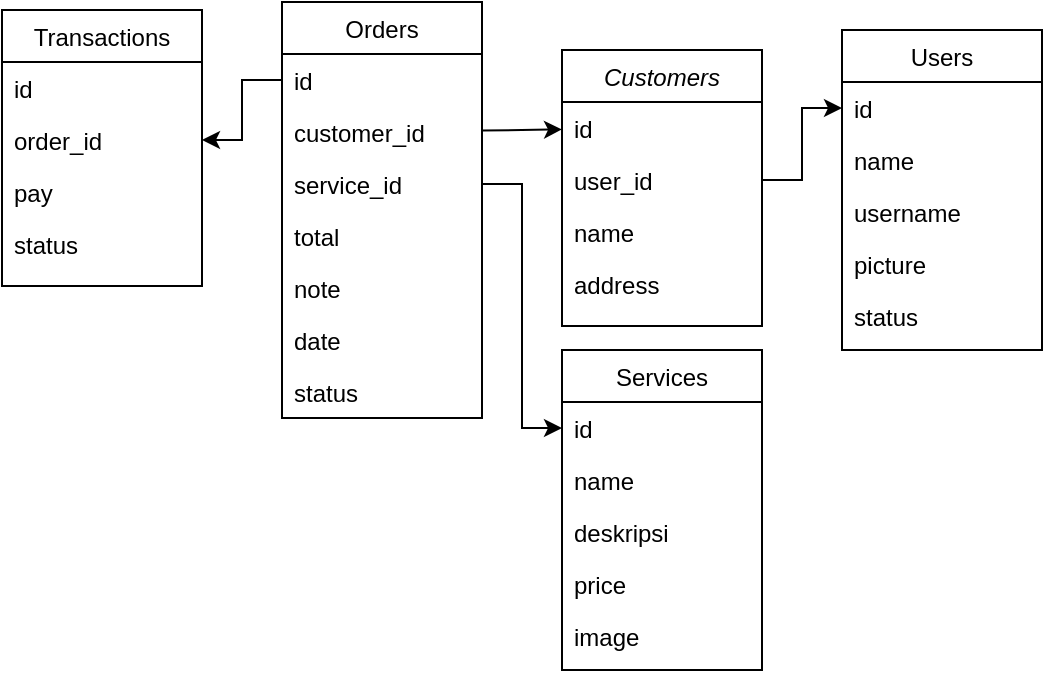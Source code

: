 <mxfile version="26.0.4" pages="2">
  <diagram id="C5RBs43oDa-KdzZeNtuy" name="CLASS DIAGRAM">
    <mxGraphModel dx="794" dy="493" grid="1" gridSize="10" guides="1" tooltips="1" connect="1" arrows="1" fold="1" page="1" pageScale="1" pageWidth="827" pageHeight="1169" math="0" shadow="0">
      <root>
        <mxCell id="WIyWlLk6GJQsqaUBKTNV-0" />
        <mxCell id="WIyWlLk6GJQsqaUBKTNV-1" parent="WIyWlLk6GJQsqaUBKTNV-0" />
        <mxCell id="zkfFHV4jXpPFQw0GAbJ--0" value="Customers" style="swimlane;fontStyle=2;align=center;verticalAlign=top;childLayout=stackLayout;horizontal=1;startSize=26;horizontalStack=0;resizeParent=1;resizeLast=0;collapsible=1;marginBottom=0;rounded=0;shadow=0;strokeWidth=1;" parent="WIyWlLk6GJQsqaUBKTNV-1" vertex="1">
          <mxGeometry x="400" y="160" width="100" height="138" as="geometry">
            <mxRectangle x="230" y="140" width="160" height="26" as="alternateBounds" />
          </mxGeometry>
        </mxCell>
        <mxCell id="zkfFHV4jXpPFQw0GAbJ--1" value="id" style="text;align=left;verticalAlign=top;spacingLeft=4;spacingRight=4;overflow=hidden;rotatable=0;points=[[0,0.5],[1,0.5]];portConstraint=eastwest;" parent="zkfFHV4jXpPFQw0GAbJ--0" vertex="1">
          <mxGeometry y="26" width="100" height="26" as="geometry" />
        </mxCell>
        <mxCell id="zkfFHV4jXpPFQw0GAbJ--2" value="user_id" style="text;align=left;verticalAlign=top;spacingLeft=4;spacingRight=4;overflow=hidden;rotatable=0;points=[[0,0.5],[1,0.5]];portConstraint=eastwest;rounded=0;shadow=0;html=0;" parent="zkfFHV4jXpPFQw0GAbJ--0" vertex="1">
          <mxGeometry y="52" width="100" height="26" as="geometry" />
        </mxCell>
        <mxCell id="zkfFHV4jXpPFQw0GAbJ--3" value="name" style="text;align=left;verticalAlign=top;spacingLeft=4;spacingRight=4;overflow=hidden;rotatable=0;points=[[0,0.5],[1,0.5]];portConstraint=eastwest;rounded=0;shadow=0;html=0;" parent="zkfFHV4jXpPFQw0GAbJ--0" vertex="1">
          <mxGeometry y="78" width="100" height="26" as="geometry" />
        </mxCell>
        <mxCell id="z7YSH9k022MTFO8p_g61-16" value="address" style="text;align=left;verticalAlign=top;spacingLeft=4;spacingRight=4;overflow=hidden;rotatable=0;points=[[0,0.5],[1,0.5]];portConstraint=eastwest;rounded=0;shadow=0;html=0;" vertex="1" parent="zkfFHV4jXpPFQw0GAbJ--0">
          <mxGeometry y="104" width="100" height="26" as="geometry" />
        </mxCell>
        <mxCell id="zkfFHV4jXpPFQw0GAbJ--6" value="Transactions" style="swimlane;fontStyle=0;align=center;verticalAlign=top;childLayout=stackLayout;horizontal=1;startSize=26;horizontalStack=0;resizeParent=1;resizeLast=0;collapsible=1;marginBottom=0;rounded=0;shadow=0;strokeWidth=1;" parent="WIyWlLk6GJQsqaUBKTNV-1" vertex="1">
          <mxGeometry x="120" y="140" width="100" height="138" as="geometry">
            <mxRectangle x="130" y="380" width="160" height="26" as="alternateBounds" />
          </mxGeometry>
        </mxCell>
        <mxCell id="zkfFHV4jXpPFQw0GAbJ--7" value="id" style="text;align=left;verticalAlign=top;spacingLeft=4;spacingRight=4;overflow=hidden;rotatable=0;points=[[0,0.5],[1,0.5]];portConstraint=eastwest;" parent="zkfFHV4jXpPFQw0GAbJ--6" vertex="1">
          <mxGeometry y="26" width="100" height="26" as="geometry" />
        </mxCell>
        <mxCell id="zkfFHV4jXpPFQw0GAbJ--8" value="order_id" style="text;align=left;verticalAlign=top;spacingLeft=4;spacingRight=4;overflow=hidden;rotatable=0;points=[[0,0.5],[1,0.5]];portConstraint=eastwest;rounded=0;shadow=0;html=0;" parent="zkfFHV4jXpPFQw0GAbJ--6" vertex="1">
          <mxGeometry y="52" width="100" height="26" as="geometry" />
        </mxCell>
        <mxCell id="z7YSH9k022MTFO8p_g61-9" value="pay" style="text;align=left;verticalAlign=top;spacingLeft=4;spacingRight=4;overflow=hidden;rotatable=0;points=[[0,0.5],[1,0.5]];portConstraint=eastwest;rounded=0;shadow=0;html=0;" vertex="1" parent="zkfFHV4jXpPFQw0GAbJ--6">
          <mxGeometry y="78" width="100" height="26" as="geometry" />
        </mxCell>
        <mxCell id="z7YSH9k022MTFO8p_g61-10" value="status" style="text;align=left;verticalAlign=top;spacingLeft=4;spacingRight=4;overflow=hidden;rotatable=0;points=[[0,0.5],[1,0.5]];portConstraint=eastwest;rounded=0;shadow=0;html=0;" vertex="1" parent="zkfFHV4jXpPFQw0GAbJ--6">
          <mxGeometry y="104" width="100" height="26" as="geometry" />
        </mxCell>
        <mxCell id="zkfFHV4jXpPFQw0GAbJ--13" value="Users" style="swimlane;fontStyle=0;align=center;verticalAlign=top;childLayout=stackLayout;horizontal=1;startSize=26;horizontalStack=0;resizeParent=1;resizeLast=0;collapsible=1;marginBottom=0;rounded=0;shadow=0;strokeWidth=1;" parent="WIyWlLk6GJQsqaUBKTNV-1" vertex="1">
          <mxGeometry x="540" y="150" width="100" height="160" as="geometry">
            <mxRectangle x="340" y="380" width="170" height="26" as="alternateBounds" />
          </mxGeometry>
        </mxCell>
        <mxCell id="zkfFHV4jXpPFQw0GAbJ--14" value="id" style="text;align=left;verticalAlign=top;spacingLeft=4;spacingRight=4;overflow=hidden;rotatable=0;points=[[0,0.5],[1,0.5]];portConstraint=eastwest;" parent="zkfFHV4jXpPFQw0GAbJ--13" vertex="1">
          <mxGeometry y="26" width="100" height="26" as="geometry" />
        </mxCell>
        <mxCell id="z7YSH9k022MTFO8p_g61-4" value="name&#xa;&#xa;" style="text;align=left;verticalAlign=top;spacingLeft=4;spacingRight=4;overflow=hidden;rotatable=0;points=[[0,0.5],[1,0.5]];portConstraint=eastwest;" vertex="1" parent="zkfFHV4jXpPFQw0GAbJ--13">
          <mxGeometry y="52" width="100" height="26" as="geometry" />
        </mxCell>
        <mxCell id="z7YSH9k022MTFO8p_g61-5" value="username" style="text;align=left;verticalAlign=top;spacingLeft=4;spacingRight=4;overflow=hidden;rotatable=0;points=[[0,0.5],[1,0.5]];portConstraint=eastwest;" vertex="1" parent="zkfFHV4jXpPFQw0GAbJ--13">
          <mxGeometry y="78" width="100" height="26" as="geometry" />
        </mxCell>
        <mxCell id="z7YSH9k022MTFO8p_g61-6" value="picture" style="text;align=left;verticalAlign=top;spacingLeft=4;spacingRight=4;overflow=hidden;rotatable=0;points=[[0,0.5],[1,0.5]];portConstraint=eastwest;" vertex="1" parent="zkfFHV4jXpPFQw0GAbJ--13">
          <mxGeometry y="104" width="100" height="26" as="geometry" />
        </mxCell>
        <mxCell id="z7YSH9k022MTFO8p_g61-7" value="status" style="text;align=left;verticalAlign=top;spacingLeft=4;spacingRight=4;overflow=hidden;rotatable=0;points=[[0,0.5],[1,0.5]];portConstraint=eastwest;" vertex="1" parent="zkfFHV4jXpPFQw0GAbJ--13">
          <mxGeometry y="130" width="100" height="26" as="geometry" />
        </mxCell>
        <mxCell id="zkfFHV4jXpPFQw0GAbJ--17" value="Services" style="swimlane;fontStyle=0;align=center;verticalAlign=top;childLayout=stackLayout;horizontal=1;startSize=26;horizontalStack=0;resizeParent=1;resizeLast=0;collapsible=1;marginBottom=0;rounded=0;shadow=0;strokeWidth=1;" parent="WIyWlLk6GJQsqaUBKTNV-1" vertex="1">
          <mxGeometry x="400" y="310" width="100" height="160" as="geometry">
            <mxRectangle x="550" y="140" width="160" height="26" as="alternateBounds" />
          </mxGeometry>
        </mxCell>
        <mxCell id="zkfFHV4jXpPFQw0GAbJ--18" value="id" style="text;align=left;verticalAlign=top;spacingLeft=4;spacingRight=4;overflow=hidden;rotatable=0;points=[[0,0.5],[1,0.5]];portConstraint=eastwest;" parent="zkfFHV4jXpPFQw0GAbJ--17" vertex="1">
          <mxGeometry y="26" width="100" height="26" as="geometry" />
        </mxCell>
        <mxCell id="zkfFHV4jXpPFQw0GAbJ--19" value="name" style="text;align=left;verticalAlign=top;spacingLeft=4;spacingRight=4;overflow=hidden;rotatable=0;points=[[0,0.5],[1,0.5]];portConstraint=eastwest;rounded=0;shadow=0;html=0;" parent="zkfFHV4jXpPFQw0GAbJ--17" vertex="1">
          <mxGeometry y="52" width="100" height="26" as="geometry" />
        </mxCell>
        <mxCell id="zkfFHV4jXpPFQw0GAbJ--20" value="deskripsi" style="text;align=left;verticalAlign=top;spacingLeft=4;spacingRight=4;overflow=hidden;rotatable=0;points=[[0,0.5],[1,0.5]];portConstraint=eastwest;rounded=0;shadow=0;html=0;" parent="zkfFHV4jXpPFQw0GAbJ--17" vertex="1">
          <mxGeometry y="78" width="100" height="26" as="geometry" />
        </mxCell>
        <mxCell id="zkfFHV4jXpPFQw0GAbJ--21" value="price" style="text;align=left;verticalAlign=top;spacingLeft=4;spacingRight=4;overflow=hidden;rotatable=0;points=[[0,0.5],[1,0.5]];portConstraint=eastwest;rounded=0;shadow=0;html=0;" parent="zkfFHV4jXpPFQw0GAbJ--17" vertex="1">
          <mxGeometry y="104" width="100" height="26" as="geometry" />
        </mxCell>
        <mxCell id="zkfFHV4jXpPFQw0GAbJ--22" value="image" style="text;align=left;verticalAlign=top;spacingLeft=4;spacingRight=4;overflow=hidden;rotatable=0;points=[[0,0.5],[1,0.5]];portConstraint=eastwest;rounded=0;shadow=0;html=0;" parent="zkfFHV4jXpPFQw0GAbJ--17" vertex="1">
          <mxGeometry y="130" width="100" height="26" as="geometry" />
        </mxCell>
        <mxCell id="z7YSH9k022MTFO8p_g61-0" value="Orders" style="swimlane;fontStyle=0;align=center;verticalAlign=top;childLayout=stackLayout;horizontal=1;startSize=26;horizontalStack=0;resizeParent=1;resizeLast=0;collapsible=1;marginBottom=0;rounded=0;shadow=0;strokeWidth=1;" vertex="1" parent="WIyWlLk6GJQsqaUBKTNV-1">
          <mxGeometry x="260" y="136" width="100" height="208" as="geometry">
            <mxRectangle x="130" y="380" width="160" height="26" as="alternateBounds" />
          </mxGeometry>
        </mxCell>
        <mxCell id="z7YSH9k022MTFO8p_g61-1" value="id" style="text;align=left;verticalAlign=top;spacingLeft=4;spacingRight=4;overflow=hidden;rotatable=0;points=[[0,0.5],[1,0.5]];portConstraint=eastwest;" vertex="1" parent="z7YSH9k022MTFO8p_g61-0">
          <mxGeometry y="26" width="100" height="26" as="geometry" />
        </mxCell>
        <mxCell id="z7YSH9k022MTFO8p_g61-2" value="customer_id" style="text;align=left;verticalAlign=top;spacingLeft=4;spacingRight=4;overflow=hidden;rotatable=0;points=[[0,0.5],[1,0.5]];portConstraint=eastwest;rounded=0;shadow=0;html=0;" vertex="1" parent="z7YSH9k022MTFO8p_g61-0">
          <mxGeometry y="52" width="100" height="26" as="geometry" />
        </mxCell>
        <mxCell id="z7YSH9k022MTFO8p_g61-11" value="service_id" style="text;align=left;verticalAlign=top;spacingLeft=4;spacingRight=4;overflow=hidden;rotatable=0;points=[[0,0.5],[1,0.5]];portConstraint=eastwest;rounded=0;shadow=0;html=0;" vertex="1" parent="z7YSH9k022MTFO8p_g61-0">
          <mxGeometry y="78" width="100" height="26" as="geometry" />
        </mxCell>
        <mxCell id="z7YSH9k022MTFO8p_g61-12" value="total" style="text;align=left;verticalAlign=top;spacingLeft=4;spacingRight=4;overflow=hidden;rotatable=0;points=[[0,0.5],[1,0.5]];portConstraint=eastwest;rounded=0;shadow=0;html=0;" vertex="1" parent="z7YSH9k022MTFO8p_g61-0">
          <mxGeometry y="104" width="100" height="26" as="geometry" />
        </mxCell>
        <mxCell id="z7YSH9k022MTFO8p_g61-13" value="note" style="text;align=left;verticalAlign=top;spacingLeft=4;spacingRight=4;overflow=hidden;rotatable=0;points=[[0,0.5],[1,0.5]];portConstraint=eastwest;rounded=0;shadow=0;html=0;" vertex="1" parent="z7YSH9k022MTFO8p_g61-0">
          <mxGeometry y="130" width="100" height="26" as="geometry" />
        </mxCell>
        <mxCell id="z7YSH9k022MTFO8p_g61-14" value="date" style="text;align=left;verticalAlign=top;spacingLeft=4;spacingRight=4;overflow=hidden;rotatable=0;points=[[0,0.5],[1,0.5]];portConstraint=eastwest;rounded=0;shadow=0;html=0;" vertex="1" parent="z7YSH9k022MTFO8p_g61-0">
          <mxGeometry y="156" width="100" height="26" as="geometry" />
        </mxCell>
        <mxCell id="z7YSH9k022MTFO8p_g61-15" value="status" style="text;align=left;verticalAlign=top;spacingLeft=4;spacingRight=4;overflow=hidden;rotatable=0;points=[[0,0.5],[1,0.5]];portConstraint=eastwest;rounded=0;shadow=0;html=0;" vertex="1" parent="z7YSH9k022MTFO8p_g61-0">
          <mxGeometry y="182" width="100" height="26" as="geometry" />
        </mxCell>
        <mxCell id="z7YSH9k022MTFO8p_g61-17" style="edgeStyle=none;rounded=0;orthogonalLoop=1;jettySize=auto;html=1;" edge="1" parent="WIyWlLk6GJQsqaUBKTNV-1" source="z7YSH9k022MTFO8p_g61-2" target="zkfFHV4jXpPFQw0GAbJ--1">
          <mxGeometry relative="1" as="geometry" />
        </mxCell>
        <mxCell id="z7YSH9k022MTFO8p_g61-18" style="edgeStyle=orthogonalEdgeStyle;rounded=0;orthogonalLoop=1;jettySize=auto;html=1;entryX=0;entryY=0.5;entryDx=0;entryDy=0;" edge="1" parent="WIyWlLk6GJQsqaUBKTNV-1" source="z7YSH9k022MTFO8p_g61-11" target="zkfFHV4jXpPFQw0GAbJ--18">
          <mxGeometry relative="1" as="geometry" />
        </mxCell>
        <mxCell id="z7YSH9k022MTFO8p_g61-19" style="edgeStyle=orthogonalEdgeStyle;rounded=0;orthogonalLoop=1;jettySize=auto;html=1;" edge="1" parent="WIyWlLk6GJQsqaUBKTNV-1" source="z7YSH9k022MTFO8p_g61-1" target="zkfFHV4jXpPFQw0GAbJ--8">
          <mxGeometry relative="1" as="geometry" />
        </mxCell>
        <mxCell id="z7YSH9k022MTFO8p_g61-20" style="edgeStyle=orthogonalEdgeStyle;rounded=0;orthogonalLoop=1;jettySize=auto;html=1;" edge="1" parent="WIyWlLk6GJQsqaUBKTNV-1" source="zkfFHV4jXpPFQw0GAbJ--2" target="zkfFHV4jXpPFQw0GAbJ--14">
          <mxGeometry relative="1" as="geometry" />
        </mxCell>
      </root>
    </mxGraphModel>
  </diagram>
  <diagram id="wQ_puSfJXzHrjHHQynGE" name="USECASE">
    <mxGraphModel dx="794" dy="493" grid="1" gridSize="10" guides="1" tooltips="1" connect="1" arrows="1" fold="1" page="1" pageScale="1" pageWidth="827" pageHeight="1169" math="0" shadow="0">
      <root>
        <mxCell id="0" />
        <mxCell id="1" parent="0" />
        <mxCell id="zNf-LVaNChM_SezOtGQt-6" value="Data Pelanggan" style="ellipse;whiteSpace=wrap;html=1;" parent="1" vertex="1">
          <mxGeometry x="283" y="110" width="80" height="40" as="geometry" />
        </mxCell>
        <mxCell id="zNf-LVaNChM_SezOtGQt-7" value="Data Layanan" style="ellipse;whiteSpace=wrap;html=1;" parent="1" vertex="1">
          <mxGeometry x="283" y="160" width="80" height="40" as="geometry" />
        </mxCell>
        <mxCell id="zNf-LVaNChM_SezOtGQt-8" value="Data Pemesanan&lt;span style=&quot;color: rgba(0, 0, 0, 0); font-family: monospace; font-size: 0px; text-align: start; text-wrap: nowrap;&quot;&gt;%3CmxGraphModel%3E%3Croot%3E%3CmxCell%20id%3D%220%22%2F%3E%3CmxCell%20id%3D%221%22%20parent%3D%220%22%2F%3E%3CmxCell%20id%3D%222%22%20value%3D%22Pesan%20Services%22%20style%3D%22ellipse%3BwhiteSpace%3Dwrap%3Bhtml%3D1%3B%22%20vertex%3D%221%22%20parent%3D%221%22%3E%3CmxGeometry%20x%3D%22470%22%20y%3D%22220%22%20width%3D%2281%22%20height%3D%2240%22%20as%3D%22geometry%22%2F%3E%3C%2FmxCell%3E%3C%2Froot%3E%3C%2FmxGraphModel%3E&lt;/span&gt;" style="ellipse;whiteSpace=wrap;html=1;" parent="1" vertex="1">
          <mxGeometry x="283" y="210" width="80" height="40" as="geometry" />
        </mxCell>
        <mxCell id="zNf-LVaNChM_SezOtGQt-14" value="Data Transaksi" style="ellipse;whiteSpace=wrap;html=1;" parent="1" vertex="1">
          <mxGeometry x="283" y="260" width="80" height="40" as="geometry" />
        </mxCell>
        <mxCell id="zNf-LVaNChM_SezOtGQt-15" value="Data Laporan" style="ellipse;whiteSpace=wrap;html=1;" parent="1" vertex="1">
          <mxGeometry x="283" y="360" width="80" height="40" as="geometry" />
        </mxCell>
        <mxCell id="zNf-LVaNChM_SezOtGQt-16" value="Data Services" style="ellipse;whiteSpace=wrap;html=1;" parent="1" vertex="1">
          <mxGeometry x="283" y="310" width="80" height="40" as="geometry" />
        </mxCell>
        <mxCell id="zNf-LVaNChM_SezOtGQt-17" value="Data Users" style="ellipse;whiteSpace=wrap;html=1;" parent="1" vertex="1">
          <mxGeometry x="283" y="410" width="80" height="40" as="geometry" />
        </mxCell>
        <mxCell id="zNf-LVaNChM_SezOtGQt-27" style="rounded=0;orthogonalLoop=1;jettySize=auto;html=1;entryX=0;entryY=0.5;entryDx=0;entryDy=0;" parent="1" source="zNf-LVaNChM_SezOtGQt-1" target="zNf-LVaNChM_SezOtGQt-6" edge="1">
          <mxGeometry relative="1" as="geometry">
            <mxPoint x="190" y="140" as="targetPoint" />
            <Array as="points">
              <mxPoint x="200" y="130" />
            </Array>
          </mxGeometry>
        </mxCell>
        <mxCell id="zNf-LVaNChM_SezOtGQt-28" style="rounded=0;orthogonalLoop=1;jettySize=auto;html=1;entryX=0;entryY=0.5;entryDx=0;entryDy=0;" parent="1" source="zNf-LVaNChM_SezOtGQt-1" target="zNf-LVaNChM_SezOtGQt-7" edge="1">
          <mxGeometry relative="1" as="geometry">
            <Array as="points">
              <mxPoint x="210" y="180" />
            </Array>
          </mxGeometry>
        </mxCell>
        <mxCell id="zNf-LVaNChM_SezOtGQt-29" style="edgeStyle=none;rounded=0;orthogonalLoop=1;jettySize=auto;html=1;entryX=0;entryY=0.5;entryDx=0;entryDy=0;" parent="1" source="zNf-LVaNChM_SezOtGQt-1" target="zNf-LVaNChM_SezOtGQt-8" edge="1">
          <mxGeometry relative="1" as="geometry" />
        </mxCell>
        <mxCell id="zNf-LVaNChM_SezOtGQt-30" style="edgeStyle=none;rounded=0;orthogonalLoop=1;jettySize=auto;html=1;entryX=0;entryY=0.5;entryDx=0;entryDy=0;" parent="1" source="zNf-LVaNChM_SezOtGQt-1" target="zNf-LVaNChM_SezOtGQt-14" edge="1">
          <mxGeometry relative="1" as="geometry">
            <Array as="points">
              <mxPoint x="220" y="280" />
            </Array>
          </mxGeometry>
        </mxCell>
        <mxCell id="zNf-LVaNChM_SezOtGQt-31" style="edgeStyle=none;rounded=0;orthogonalLoop=1;jettySize=auto;html=1;entryX=0;entryY=0.5;entryDx=0;entryDy=0;" parent="1" source="zNf-LVaNChM_SezOtGQt-1" target="zNf-LVaNChM_SezOtGQt-16" edge="1">
          <mxGeometry relative="1" as="geometry">
            <Array as="points">
              <mxPoint x="220" y="330" />
            </Array>
          </mxGeometry>
        </mxCell>
        <mxCell id="zNf-LVaNChM_SezOtGQt-32" style="edgeStyle=none;rounded=0;orthogonalLoop=1;jettySize=auto;html=1;entryX=0;entryY=0.5;entryDx=0;entryDy=0;" parent="1" source="zNf-LVaNChM_SezOtGQt-1" target="zNf-LVaNChM_SezOtGQt-15" edge="1">
          <mxGeometry relative="1" as="geometry">
            <Array as="points">
              <mxPoint x="220" y="380" />
            </Array>
          </mxGeometry>
        </mxCell>
        <mxCell id="zNf-LVaNChM_SezOtGQt-33" style="edgeStyle=none;rounded=0;orthogonalLoop=1;jettySize=auto;html=1;entryX=0;entryY=0.5;entryDx=0;entryDy=0;" parent="1" source="zNf-LVaNChM_SezOtGQt-1" target="zNf-LVaNChM_SezOtGQt-17" edge="1">
          <mxGeometry relative="1" as="geometry">
            <Array as="points">
              <mxPoint x="200" y="430" />
            </Array>
          </mxGeometry>
        </mxCell>
        <mxCell id="zNf-LVaNChM_SezOtGQt-39" style="edgeStyle=orthogonalEdgeStyle;rounded=0;orthogonalLoop=1;jettySize=auto;html=1;" parent="1" source="zNf-LVaNChM_SezOtGQt-1" target="zNf-LVaNChM_SezOtGQt-4" edge="1">
          <mxGeometry relative="1" as="geometry">
            <Array as="points">
              <mxPoint x="145" y="80" />
            </Array>
          </mxGeometry>
        </mxCell>
        <mxCell id="8g1HdCEuZi87GZeq7hwp-1" style="edgeStyle=orthogonalEdgeStyle;rounded=0;orthogonalLoop=1;jettySize=auto;html=1;entryX=0;entryY=0.5;entryDx=0;entryDy=0;" edge="1" parent="1" source="zNf-LVaNChM_SezOtGQt-1" target="zNf-LVaNChM_SezOtGQt-9">
          <mxGeometry relative="1" as="geometry">
            <Array as="points">
              <mxPoint x="130" y="480" />
            </Array>
          </mxGeometry>
        </mxCell>
        <mxCell id="zNf-LVaNChM_SezOtGQt-1" value="Admin" style="shape=umlActor;verticalLabelPosition=bottom;verticalAlign=top;html=1;" parent="1" vertex="1">
          <mxGeometry x="130" y="190" width="30" height="60" as="geometry" />
        </mxCell>
        <mxCell id="zNf-LVaNChM_SezOtGQt-19" style="edgeStyle=none;rounded=0;orthogonalLoop=1;jettySize=auto;html=1;entryX=1;entryY=1;entryDx=0;entryDy=0;" parent="1" edge="1">
          <mxGeometry relative="1" as="geometry">
            <mxPoint x="640" y="200" as="sourcePoint" />
            <mxPoint x="446.284" y="84.142" as="targetPoint" />
            <Array as="points">
              <mxPoint x="610" y="84" />
            </Array>
          </mxGeometry>
        </mxCell>
        <mxCell id="zNf-LVaNChM_SezOtGQt-21" style="edgeStyle=none;rounded=0;orthogonalLoop=1;jettySize=auto;html=1;entryX=1;entryY=0.5;entryDx=0;entryDy=0;" parent="1" source="zNf-LVaNChM_SezOtGQt-2" target="zNf-LVaNChM_SezOtGQt-10" edge="1">
          <mxGeometry relative="1" as="geometry" />
        </mxCell>
        <mxCell id="zNf-LVaNChM_SezOtGQt-22" style="edgeStyle=none;rounded=0;orthogonalLoop=1;jettySize=auto;html=1;entryX=1;entryY=0.5;entryDx=0;entryDy=0;" parent="1" source="zNf-LVaNChM_SezOtGQt-2" target="zNf-LVaNChM_SezOtGQt-11" edge="1">
          <mxGeometry relative="1" as="geometry">
            <Array as="points">
              <mxPoint x="620" y="300" />
            </Array>
          </mxGeometry>
        </mxCell>
        <mxCell id="zNf-LVaNChM_SezOtGQt-35" style="edgeStyle=none;rounded=0;orthogonalLoop=1;jettySize=auto;html=1;entryX=1;entryY=0.5;entryDx=0;entryDy=0;" parent="1" source="zNf-LVaNChM_SezOtGQt-2" target="zNf-LVaNChM_SezOtGQt-9" edge="1">
          <mxGeometry relative="1" as="geometry">
            <Array as="points">
              <mxPoint x="630" y="480" />
            </Array>
          </mxGeometry>
        </mxCell>
        <mxCell id="zNf-LVaNChM_SezOtGQt-2" value="Pelanggan" style="shape=umlActor;verticalLabelPosition=bottom;verticalAlign=top;html=1;" parent="1" vertex="1">
          <mxGeometry x="640" y="190" width="30" height="60" as="geometry" />
        </mxCell>
        <mxCell id="zNf-LVaNChM_SezOtGQt-3" value="Sistem" style="shape=umlFrame;whiteSpace=wrap;html=1;pointerEvents=0;" parent="1" vertex="1">
          <mxGeometry x="234" y="50" width="360" height="460" as="geometry" />
        </mxCell>
        <mxCell id="zNf-LVaNChM_SezOtGQt-4" value="Login" style="ellipse;whiteSpace=wrap;html=1;" parent="1" vertex="1">
          <mxGeometry x="378" y="60" width="80" height="40" as="geometry" />
        </mxCell>
        <mxCell id="zNf-LVaNChM_SezOtGQt-5" value="Registrasi" style="ellipse;whiteSpace=wrap;html=1;" parent="1" vertex="1">
          <mxGeometry x="440" y="140" width="80" height="40" as="geometry" />
        </mxCell>
        <mxCell id="zNf-LVaNChM_SezOtGQt-9" value="Logout" style="ellipse;whiteSpace=wrap;html=1;" parent="1" vertex="1">
          <mxGeometry x="378" y="460" width="80" height="40" as="geometry" />
        </mxCell>
        <mxCell id="zNf-LVaNChM_SezOtGQt-10" value="Pesan Layanan" style="ellipse;whiteSpace=wrap;html=1;" parent="1" vertex="1">
          <mxGeometry x="458" y="210" width="80" height="40" as="geometry" />
        </mxCell>
        <mxCell id="zNf-LVaNChM_SezOtGQt-11" value="Pesan Services" style="ellipse;whiteSpace=wrap;html=1;" parent="1" vertex="1">
          <mxGeometry x="458" y="280" width="80" height="40" as="geometry" />
        </mxCell>
        <mxCell id="zNf-LVaNChM_SezOtGQt-20" style="edgeStyle=none;rounded=0;orthogonalLoop=1;jettySize=auto;html=1;entryX=1.021;entryY=0.745;entryDx=0;entryDy=0;entryPerimeter=0;" parent="1" source="zNf-LVaNChM_SezOtGQt-2" target="zNf-LVaNChM_SezOtGQt-5" edge="1">
          <mxGeometry relative="1" as="geometry">
            <Array as="points">
              <mxPoint x="600" y="170" />
            </Array>
          </mxGeometry>
        </mxCell>
        <mxCell id="zNf-LVaNChM_SezOtGQt-23" style="edgeStyle=none;rounded=0;orthogonalLoop=1;jettySize=auto;html=1;" parent="1" source="zNf-LVaNChM_SezOtGQt-2" edge="1">
          <mxGeometry relative="1" as="geometry">
            <Array as="points">
              <mxPoint x="655" y="520" />
              <mxPoint x="145" y="520" />
            </Array>
            <mxPoint x="145" y="270" as="targetPoint" />
          </mxGeometry>
        </mxCell>
        <mxCell id="zNf-LVaNChM_SezOtGQt-26" value="Melakukan Pembayaran Langsung" style="edgeLabel;html=1;align=center;verticalAlign=middle;resizable=0;points=[];" parent="zNf-LVaNChM_SezOtGQt-23" vertex="1" connectable="0">
          <mxGeometry x="0.064" relative="1" as="geometry">
            <mxPoint x="67" as="offset" />
          </mxGeometry>
        </mxCell>
        <mxCell id="zNf-LVaNChM_SezOtGQt-36" value="return" style="html=1;verticalAlign=bottom;endArrow=open;dashed=1;endSize=8;curved=0;rounded=0;" parent="1" target="zNf-LVaNChM_SezOtGQt-8" edge="1">
          <mxGeometry relative="1" as="geometry">
            <mxPoint x="458" y="229.41" as="sourcePoint" />
            <mxPoint x="378" y="229.41" as="targetPoint" />
          </mxGeometry>
        </mxCell>
        <mxCell id="zNf-LVaNChM_SezOtGQt-37" value="return" style="html=1;verticalAlign=bottom;endArrow=open;dashed=1;endSize=8;curved=0;rounded=0;entryX=1;entryY=0.5;entryDx=0;entryDy=0;" parent="1" target="zNf-LVaNChM_SezOtGQt-16" edge="1">
          <mxGeometry relative="1" as="geometry">
            <mxPoint x="460" y="299.41" as="sourcePoint" />
            <mxPoint x="380" y="299.41" as="targetPoint" />
          </mxGeometry>
        </mxCell>
        <mxCell id="zNf-LVaNChM_SezOtGQt-38" value="return" style="html=1;verticalAlign=bottom;endArrow=open;dashed=1;endSize=8;curved=0;rounded=0;entryX=0.984;entryY=0.73;entryDx=0;entryDy=0;entryPerimeter=0;exitX=0;exitY=0.5;exitDx=0;exitDy=0;" parent="1" source="zNf-LVaNChM_SezOtGQt-5" target="zNf-LVaNChM_SezOtGQt-6" edge="1">
          <mxGeometry relative="1" as="geometry">
            <mxPoint x="430" y="159.41" as="sourcePoint" />
            <mxPoint x="350" y="159.41" as="targetPoint" />
          </mxGeometry>
        </mxCell>
      </root>
    </mxGraphModel>
  </diagram>
</mxfile>
